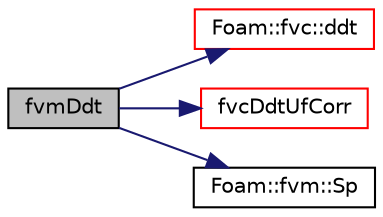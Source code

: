 digraph "fvmDdt"
{
  bgcolor="transparent";
  edge [fontname="Helvetica",fontsize="10",labelfontname="Helvetica",labelfontsize="10"];
  node [fontname="Helvetica",fontsize="10",shape=record];
  rankdir="LR";
  Node1 [label="fvmDdt",height=0.2,width=0.4,color="black", fillcolor="grey75", style="filled", fontcolor="black"];
  Node1 -> Node2 [color="midnightblue",fontsize="10",style="solid",fontname="Helvetica"];
  Node2 [label="Foam::fvc::ddt",height=0.2,width=0.4,color="red",URL="$a10768.html#a5dc871206ab86042756c8ccfdc5797ad"];
  Node1 -> Node3 [color="midnightblue",fontsize="10",style="solid",fontname="Helvetica"];
  Node3 [label="fvcDdtUfCorr",height=0.2,width=0.4,color="red",URL="$a00158.html#a8cd7bf5db139d3f70abe32a1bd11e07d"];
  Node1 -> Node4 [color="midnightblue",fontsize="10",style="solid",fontname="Helvetica"];
  Node4 [label="Foam::fvm::Sp",height=0.2,width=0.4,color="black",URL="$a10769.html#a67e0938495ebeac7ad57361957720554"];
}
